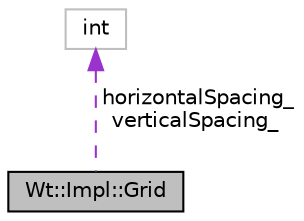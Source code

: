 digraph "Wt::Impl::Grid"
{
 // LATEX_PDF_SIZE
  edge [fontname="Helvetica",fontsize="10",labelfontname="Helvetica",labelfontsize="10"];
  node [fontname="Helvetica",fontsize="10",shape=record];
  Node1 [label="Wt::Impl::Grid",height=0.2,width=0.4,color="black", fillcolor="grey75", style="filled", fontcolor="black",tooltip=" "];
  Node2 -> Node1 [dir="back",color="darkorchid3",fontsize="10",style="dashed",label=" horizontalSpacing_\nverticalSpacing_" ];
  Node2 [label="int",height=0.2,width=0.4,color="grey75", fillcolor="white", style="filled",tooltip=" "];
}

